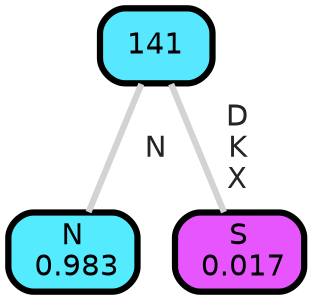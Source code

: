 graph Tree {
node [shape=box, style="filled, rounded",color="black",penwidth="3",fontcolor="black",                 fontname=helvetica] ;
graph [ranksep="0 equally", splines=straight,                 bgcolor=transparent, dpi=200] ;
edge [fontname=helvetica, fontweight=bold,fontcolor=grey14,color=lightgray] ;
0 [label="N
 0.983", fillcolor="#55ebff"] ;
1 [label="141", fillcolor="#57e8ff"] ;
2 [label="S
 0.017", fillcolor="#e755ff"] ;
1 -- 0 [label=" N",penwidth=3] ;
1 -- 2 [label=" D\n K\n X",penwidth=3] ;
{rank = same;}}
